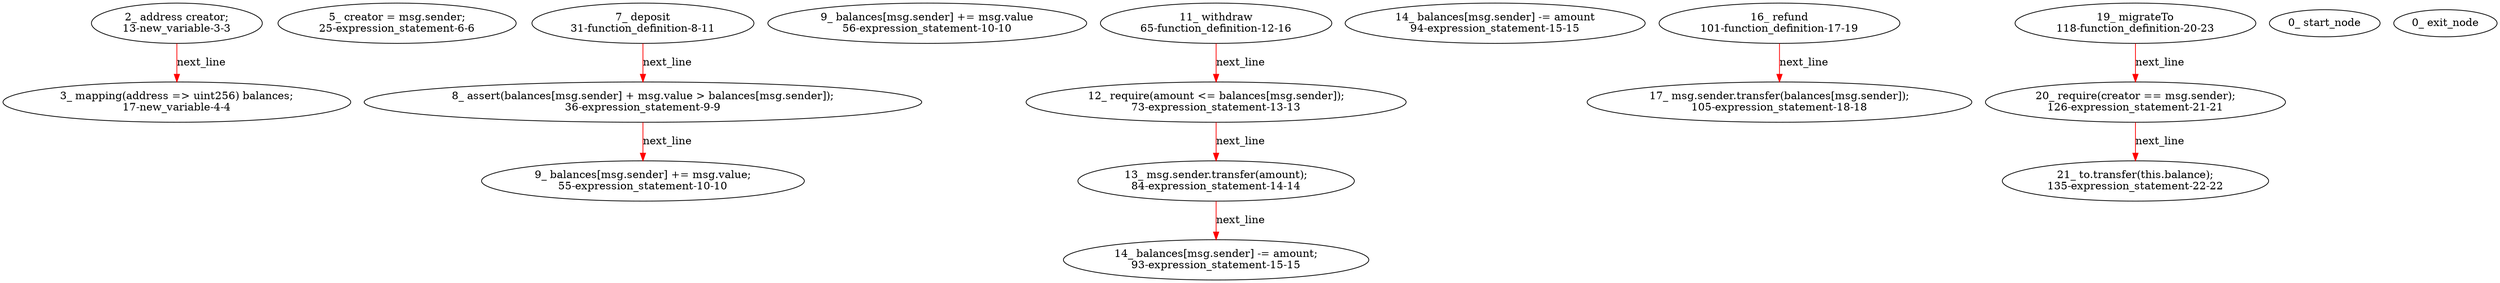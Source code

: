 digraph  {
13 [label="2_ address creator;\n13-new_variable-3-3", type_label=new_variable];
17 [label="3_ mapping(address => uint256) balances;\n17-new_variable-4-4", type_label=new_variable];
25 [label="5_ creator = msg.sender;\n25-expression_statement-6-6", type_label=expression_statement];
31 [label="7_ deposit\n31-function_definition-8-11", type_label=function_definition];
36 [label="8_ assert(balances[msg.sender] + msg.value > balances[msg.sender]);\n36-expression_statement-9-9", type_label=expression_statement];
55 [label="9_ balances[msg.sender] += msg.value;\n55-expression_statement-10-10", type_label=expression_statement];
56 [label="9_ balances[msg.sender] += msg.value\n56-expression_statement-10-10", type_label=expression_statement];
65 [label="11_ withdraw\n65-function_definition-12-16", type_label=function_definition];
73 [label="12_ require(amount <= balances[msg.sender]);\n73-expression_statement-13-13", type_label=expression_statement];
84 [label="13_ msg.sender.transfer(amount);\n84-expression_statement-14-14", type_label=expression_statement];
93 [label="14_ balances[msg.sender] -= amount;\n93-expression_statement-15-15", type_label=expression_statement];
94 [label="14_ balances[msg.sender] -= amount\n94-expression_statement-15-15", type_label=expression_statement];
101 [label="16_ refund\n101-function_definition-17-19", type_label=function_definition];
105 [label="17_ msg.sender.transfer(balances[msg.sender]);\n105-expression_statement-18-18", type_label=expression_statement];
118 [label="19_ migrateTo\n118-function_definition-20-23", type_label=function_definition];
126 [label="20_ require(creator == msg.sender);\n126-expression_statement-21-21", type_label=expression_statement];
135 [label="21_ to.transfer(this.balance);\n135-expression_statement-22-22", type_label=expression_statement];
1 [label="0_ start_node", type_label=start];
2 [label="0_ exit_node", type_label=exit];
13 -> 17  [color=red, controlflow_type=next_line, edge_type=CFG_edge, key=0, label=next_line];
31 -> 36  [color=red, controlflow_type=next_line, edge_type=CFG_edge, key=0, label=next_line];
36 -> 55  [color=red, controlflow_type=next_line, edge_type=CFG_edge, key=0, label=next_line];
65 -> 73  [color=red, controlflow_type=next_line, edge_type=CFG_edge, key=0, label=next_line];
73 -> 84  [color=red, controlflow_type=next_line, edge_type=CFG_edge, key=0, label=next_line];
84 -> 93  [color=red, controlflow_type=next_line, edge_type=CFG_edge, key=0, label=next_line];
101 -> 105  [color=red, controlflow_type=next_line, edge_type=CFG_edge, key=0, label=next_line];
118 -> 126  [color=red, controlflow_type=next_line, edge_type=CFG_edge, key=0, label=next_line];
126 -> 135  [color=red, controlflow_type=next_line, edge_type=CFG_edge, key=0, label=next_line];
}
